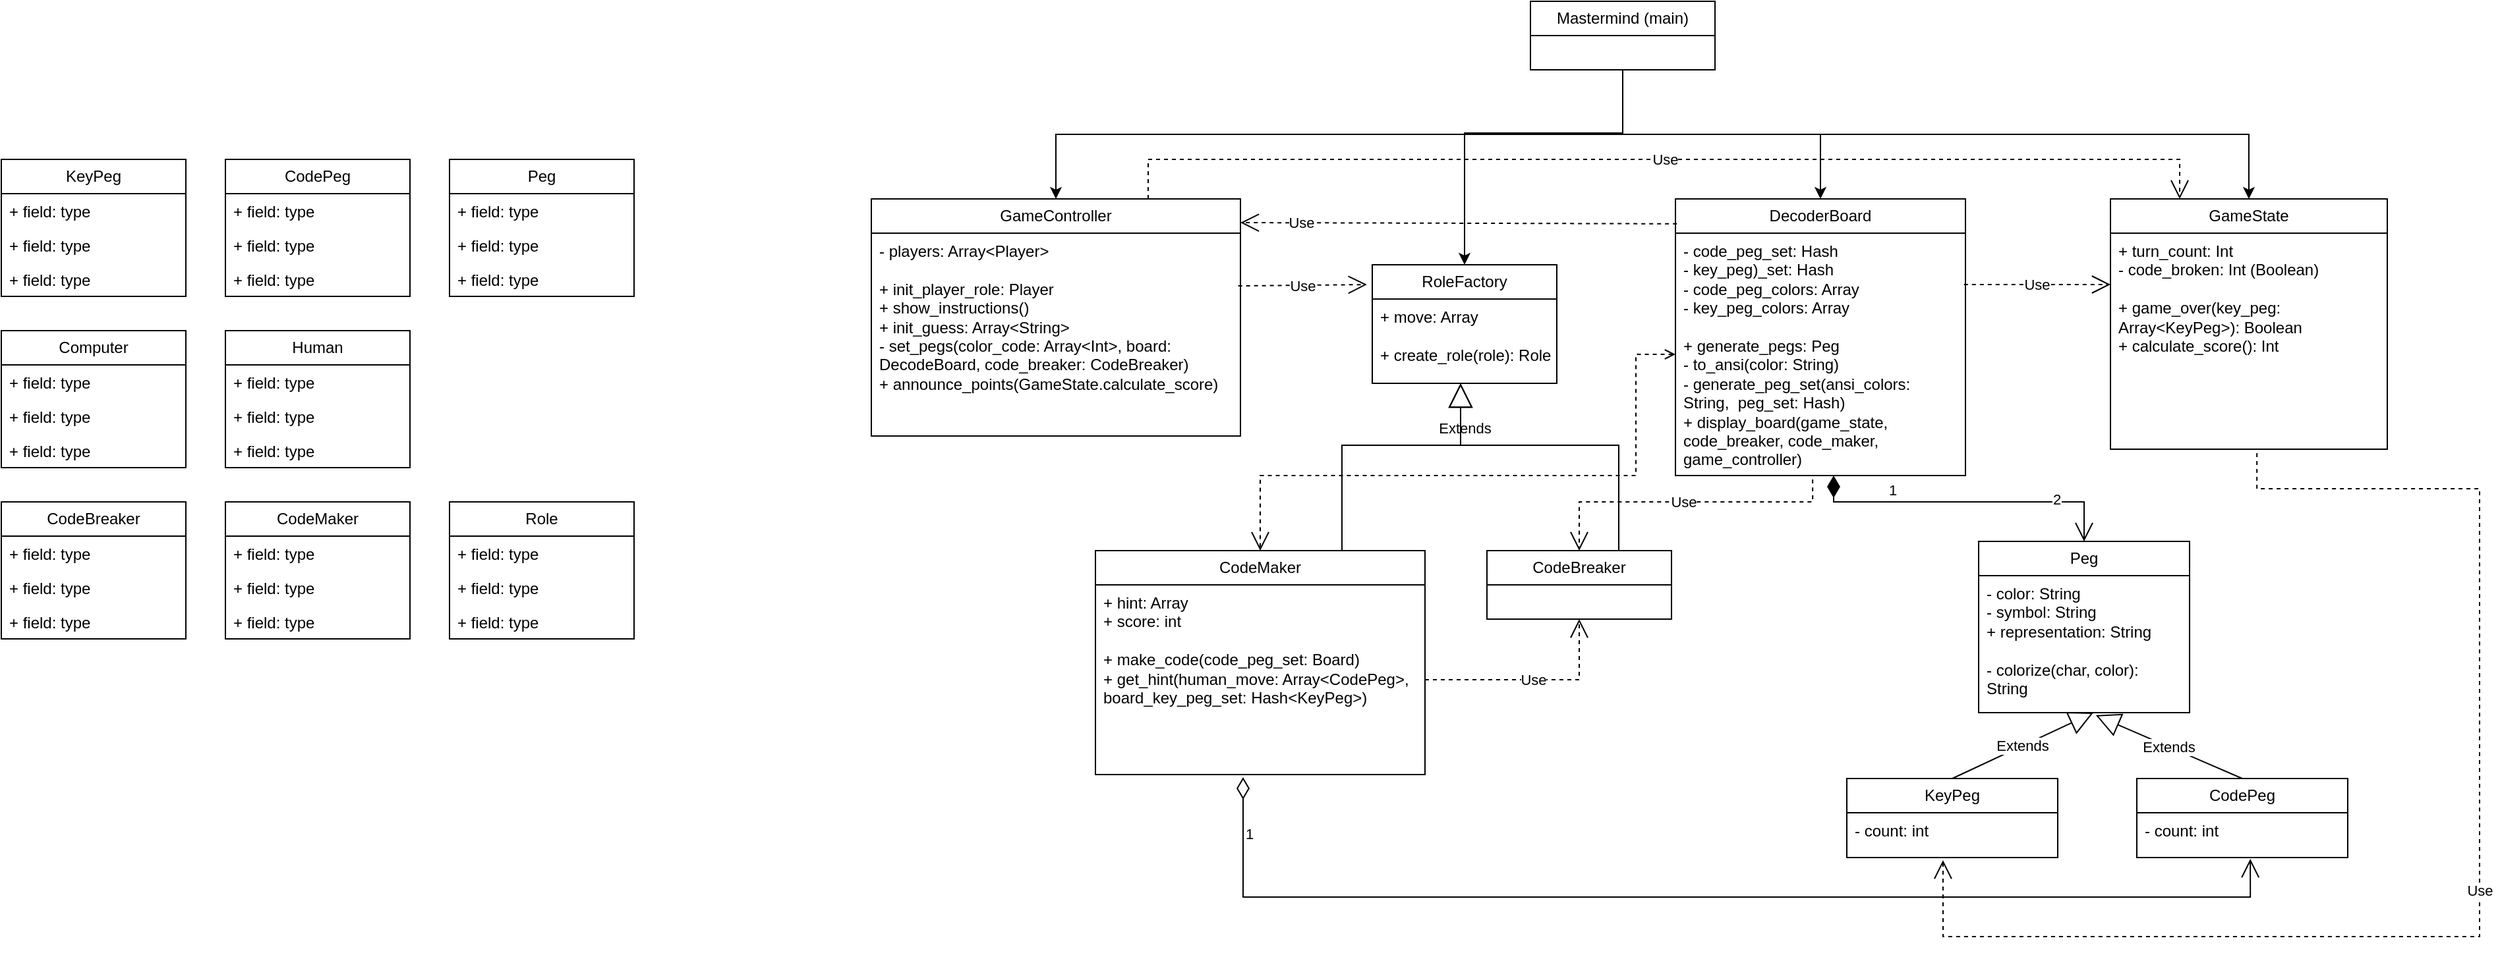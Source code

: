 <mxfile version="24.7.2" type="github">
  <diagram name="Page-1" id="ZshSO4ownrepfYjG7Jd_">
    <mxGraphModel dx="2603" dy="1588" grid="1" gridSize="10" guides="1" tooltips="1" connect="1" arrows="1" fold="1" page="1" pageScale="1" pageWidth="1169" pageHeight="827" math="0" shadow="0">
      <root>
        <mxCell id="0" />
        <mxCell id="1" parent="0" />
        <mxCell id="9Viv94U3JfG2chc9FHKo-1" value="Peg" style="swimlane;fontStyle=0;childLayout=stackLayout;horizontal=1;startSize=26;fillColor=none;horizontalStack=0;resizeParent=1;resizeParentMax=0;resizeLast=0;collapsible=1;marginBottom=0;whiteSpace=wrap;html=1;" parent="1" vertex="1">
          <mxGeometry x="-210" y="110" width="140" height="104" as="geometry" />
        </mxCell>
        <mxCell id="9Viv94U3JfG2chc9FHKo-2" value="+ field: type" style="text;strokeColor=none;fillColor=none;align=left;verticalAlign=top;spacingLeft=4;spacingRight=4;overflow=hidden;rotatable=0;points=[[0,0.5],[1,0.5]];portConstraint=eastwest;whiteSpace=wrap;html=1;" parent="9Viv94U3JfG2chc9FHKo-1" vertex="1">
          <mxGeometry y="26" width="140" height="26" as="geometry" />
        </mxCell>
        <mxCell id="9Viv94U3JfG2chc9FHKo-3" value="+ field: type" style="text;strokeColor=none;fillColor=none;align=left;verticalAlign=top;spacingLeft=4;spacingRight=4;overflow=hidden;rotatable=0;points=[[0,0.5],[1,0.5]];portConstraint=eastwest;whiteSpace=wrap;html=1;" parent="9Viv94U3JfG2chc9FHKo-1" vertex="1">
          <mxGeometry y="52" width="140" height="26" as="geometry" />
        </mxCell>
        <mxCell id="9Viv94U3JfG2chc9FHKo-4" value="+ field: type" style="text;strokeColor=none;fillColor=none;align=left;verticalAlign=top;spacingLeft=4;spacingRight=4;overflow=hidden;rotatable=0;points=[[0,0.5],[1,0.5]];portConstraint=eastwest;whiteSpace=wrap;html=1;" parent="9Viv94U3JfG2chc9FHKo-1" vertex="1">
          <mxGeometry y="78" width="140" height="26" as="geometry" />
        </mxCell>
        <mxCell id="9Viv94U3JfG2chc9FHKo-5" value="CodePeg" style="swimlane;fontStyle=0;childLayout=stackLayout;horizontal=1;startSize=26;fillColor=none;horizontalStack=0;resizeParent=1;resizeParentMax=0;resizeLast=0;collapsible=1;marginBottom=0;whiteSpace=wrap;html=1;" parent="1" vertex="1">
          <mxGeometry x="-380" y="110" width="140" height="104" as="geometry" />
        </mxCell>
        <mxCell id="9Viv94U3JfG2chc9FHKo-6" value="+ field: type" style="text;strokeColor=none;fillColor=none;align=left;verticalAlign=top;spacingLeft=4;spacingRight=4;overflow=hidden;rotatable=0;points=[[0,0.5],[1,0.5]];portConstraint=eastwest;whiteSpace=wrap;html=1;" parent="9Viv94U3JfG2chc9FHKo-5" vertex="1">
          <mxGeometry y="26" width="140" height="26" as="geometry" />
        </mxCell>
        <mxCell id="9Viv94U3JfG2chc9FHKo-7" value="+ field: type" style="text;strokeColor=none;fillColor=none;align=left;verticalAlign=top;spacingLeft=4;spacingRight=4;overflow=hidden;rotatable=0;points=[[0,0.5],[1,0.5]];portConstraint=eastwest;whiteSpace=wrap;html=1;" parent="9Viv94U3JfG2chc9FHKo-5" vertex="1">
          <mxGeometry y="52" width="140" height="26" as="geometry" />
        </mxCell>
        <mxCell id="9Viv94U3JfG2chc9FHKo-8" value="+ field: type" style="text;strokeColor=none;fillColor=none;align=left;verticalAlign=top;spacingLeft=4;spacingRight=4;overflow=hidden;rotatable=0;points=[[0,0.5],[1,0.5]];portConstraint=eastwest;whiteSpace=wrap;html=1;" parent="9Viv94U3JfG2chc9FHKo-5" vertex="1">
          <mxGeometry y="78" width="140" height="26" as="geometry" />
        </mxCell>
        <mxCell id="9Viv94U3JfG2chc9FHKo-9" value="KeyPeg" style="swimlane;fontStyle=0;childLayout=stackLayout;horizontal=1;startSize=26;fillColor=none;horizontalStack=0;resizeParent=1;resizeParentMax=0;resizeLast=0;collapsible=1;marginBottom=0;whiteSpace=wrap;html=1;" parent="1" vertex="1">
          <mxGeometry x="-550" y="110" width="140" height="104" as="geometry" />
        </mxCell>
        <mxCell id="9Viv94U3JfG2chc9FHKo-10" value="+ field: type" style="text;strokeColor=none;fillColor=none;align=left;verticalAlign=top;spacingLeft=4;spacingRight=4;overflow=hidden;rotatable=0;points=[[0,0.5],[1,0.5]];portConstraint=eastwest;whiteSpace=wrap;html=1;" parent="9Viv94U3JfG2chc9FHKo-9" vertex="1">
          <mxGeometry y="26" width="140" height="26" as="geometry" />
        </mxCell>
        <mxCell id="9Viv94U3JfG2chc9FHKo-11" value="+ field: type" style="text;strokeColor=none;fillColor=none;align=left;verticalAlign=top;spacingLeft=4;spacingRight=4;overflow=hidden;rotatable=0;points=[[0,0.5],[1,0.5]];portConstraint=eastwest;whiteSpace=wrap;html=1;" parent="9Viv94U3JfG2chc9FHKo-9" vertex="1">
          <mxGeometry y="52" width="140" height="26" as="geometry" />
        </mxCell>
        <mxCell id="9Viv94U3JfG2chc9FHKo-12" value="+ field: type" style="text;strokeColor=none;fillColor=none;align=left;verticalAlign=top;spacingLeft=4;spacingRight=4;overflow=hidden;rotatable=0;points=[[0,0.5],[1,0.5]];portConstraint=eastwest;whiteSpace=wrap;html=1;" parent="9Viv94U3JfG2chc9FHKo-9" vertex="1">
          <mxGeometry y="78" width="140" height="26" as="geometry" />
        </mxCell>
        <mxCell id="9Viv94U3JfG2chc9FHKo-13" value="GameController" style="swimlane;fontStyle=0;childLayout=stackLayout;horizontal=1;startSize=26;fillColor=none;horizontalStack=0;resizeParent=1;resizeParentMax=0;resizeLast=0;collapsible=1;marginBottom=0;whiteSpace=wrap;html=1;" parent="1" vertex="1">
          <mxGeometry x="110" y="140" width="280" height="180" as="geometry" />
        </mxCell>
        <mxCell id="9Viv94U3JfG2chc9FHKo-14" value="&lt;div&gt;- players: Array&amp;lt;Player&amp;gt;&lt;/div&gt;&lt;div&gt;&lt;br&gt;&lt;/div&gt;&lt;div&gt;+ init_player_role: Player&lt;/div&gt;&lt;div&gt;+ show_instructions()&lt;/div&gt;&lt;div&gt;+ init_guess: Array&amp;lt;String&amp;gt;&lt;/div&gt;&lt;div&gt;- set_pegs(color_code: Array&amp;lt;Int&amp;gt;, board: DecodeBoard, code_breaker: CodeBreaker)&lt;/div&gt;&lt;div&gt;+ announce_points(GameState.calculate_score)&lt;/div&gt;" style="text;strokeColor=none;fillColor=none;align=left;verticalAlign=top;spacingLeft=4;spacingRight=4;overflow=hidden;rotatable=0;points=[[0,0.5],[1,0.5]];portConstraint=eastwest;whiteSpace=wrap;html=1;" parent="9Viv94U3JfG2chc9FHKo-13" vertex="1">
          <mxGeometry y="26" width="280" height="154" as="geometry" />
        </mxCell>
        <mxCell id="9Viv94U3JfG2chc9FHKo-40" value="Human" style="swimlane;fontStyle=0;childLayout=stackLayout;horizontal=1;startSize=26;fillColor=none;horizontalStack=0;resizeParent=1;resizeParentMax=0;resizeLast=0;collapsible=1;marginBottom=0;whiteSpace=wrap;html=1;" parent="1" vertex="1">
          <mxGeometry x="-380" y="240" width="140" height="104" as="geometry" />
        </mxCell>
        <mxCell id="9Viv94U3JfG2chc9FHKo-41" value="+ field: type" style="text;strokeColor=none;fillColor=none;align=left;verticalAlign=top;spacingLeft=4;spacingRight=4;overflow=hidden;rotatable=0;points=[[0,0.5],[1,0.5]];portConstraint=eastwest;whiteSpace=wrap;html=1;" parent="9Viv94U3JfG2chc9FHKo-40" vertex="1">
          <mxGeometry y="26" width="140" height="26" as="geometry" />
        </mxCell>
        <mxCell id="9Viv94U3JfG2chc9FHKo-42" value="+ field: type" style="text;strokeColor=none;fillColor=none;align=left;verticalAlign=top;spacingLeft=4;spacingRight=4;overflow=hidden;rotatable=0;points=[[0,0.5],[1,0.5]];portConstraint=eastwest;whiteSpace=wrap;html=1;" parent="9Viv94U3JfG2chc9FHKo-40" vertex="1">
          <mxGeometry y="52" width="140" height="26" as="geometry" />
        </mxCell>
        <mxCell id="9Viv94U3JfG2chc9FHKo-43" value="+ field: type" style="text;strokeColor=none;fillColor=none;align=left;verticalAlign=top;spacingLeft=4;spacingRight=4;overflow=hidden;rotatable=0;points=[[0,0.5],[1,0.5]];portConstraint=eastwest;whiteSpace=wrap;html=1;" parent="9Viv94U3JfG2chc9FHKo-40" vertex="1">
          <mxGeometry y="78" width="140" height="26" as="geometry" />
        </mxCell>
        <mxCell id="9Viv94U3JfG2chc9FHKo-44" value="Computer" style="swimlane;fontStyle=0;childLayout=stackLayout;horizontal=1;startSize=26;fillColor=none;horizontalStack=0;resizeParent=1;resizeParentMax=0;resizeLast=0;collapsible=1;marginBottom=0;whiteSpace=wrap;html=1;" parent="1" vertex="1">
          <mxGeometry x="-550" y="240" width="140" height="104" as="geometry" />
        </mxCell>
        <mxCell id="9Viv94U3JfG2chc9FHKo-45" value="+ field: type" style="text;strokeColor=none;fillColor=none;align=left;verticalAlign=top;spacingLeft=4;spacingRight=4;overflow=hidden;rotatable=0;points=[[0,0.5],[1,0.5]];portConstraint=eastwest;whiteSpace=wrap;html=1;" parent="9Viv94U3JfG2chc9FHKo-44" vertex="1">
          <mxGeometry y="26" width="140" height="26" as="geometry" />
        </mxCell>
        <mxCell id="9Viv94U3JfG2chc9FHKo-46" value="+ field: type" style="text;strokeColor=none;fillColor=none;align=left;verticalAlign=top;spacingLeft=4;spacingRight=4;overflow=hidden;rotatable=0;points=[[0,0.5],[1,0.5]];portConstraint=eastwest;whiteSpace=wrap;html=1;" parent="9Viv94U3JfG2chc9FHKo-44" vertex="1">
          <mxGeometry y="52" width="140" height="26" as="geometry" />
        </mxCell>
        <mxCell id="9Viv94U3JfG2chc9FHKo-47" value="+ field: type" style="text;strokeColor=none;fillColor=none;align=left;verticalAlign=top;spacingLeft=4;spacingRight=4;overflow=hidden;rotatable=0;points=[[0,0.5],[1,0.5]];portConstraint=eastwest;whiteSpace=wrap;html=1;" parent="9Viv94U3JfG2chc9FHKo-44" vertex="1">
          <mxGeometry y="78" width="140" height="26" as="geometry" />
        </mxCell>
        <mxCell id="9Viv94U3JfG2chc9FHKo-72" style="edgeStyle=orthogonalEdgeStyle;rounded=0;orthogonalLoop=1;jettySize=auto;html=1;entryX=0.5;entryY=0;entryDx=0;entryDy=0;exitX=0.5;exitY=1;exitDx=0;exitDy=0;" parent="1" source="9Viv94U3JfG2chc9FHKo-48" target="9Viv94U3JfG2chc9FHKo-13" edge="1">
          <mxGeometry relative="1" as="geometry">
            <mxPoint x="561" y="62" as="sourcePoint" />
          </mxGeometry>
        </mxCell>
        <mxCell id="9Viv94U3JfG2chc9FHKo-48" value="Mastermind (main)" style="swimlane;fontStyle=0;childLayout=stackLayout;horizontal=1;startSize=26;fillColor=none;horizontalStack=0;resizeParent=1;resizeParentMax=0;resizeLast=0;collapsible=1;marginBottom=0;whiteSpace=wrap;html=1;" parent="1" vertex="1">
          <mxGeometry x="610" y="-10" width="140" height="52" as="geometry" />
        </mxCell>
        <mxCell id="9Viv94U3JfG2chc9FHKo-52" value="GameState" style="swimlane;fontStyle=0;childLayout=stackLayout;horizontal=1;startSize=26;fillColor=none;horizontalStack=0;resizeParent=1;resizeParentMax=0;resizeLast=0;collapsible=1;marginBottom=0;whiteSpace=wrap;html=1;" parent="1" vertex="1">
          <mxGeometry x="1050" y="140" width="210" height="190" as="geometry" />
        </mxCell>
        <mxCell id="9Viv94U3JfG2chc9FHKo-53" value="+ turn_count: Int&lt;div&gt;- code_broken: Int (Boolean)&lt;/div&gt;&lt;div&gt;&lt;br&gt;&lt;/div&gt;&lt;div&gt;+ game_over(key_peg: Array&amp;lt;KeyPeg&amp;gt;): Boolean&lt;/div&gt;&lt;div&gt;+ calculate_score(): Int&lt;/div&gt;&lt;div&gt;&lt;br&gt;&lt;/div&gt;" style="text;strokeColor=none;fillColor=none;align=left;verticalAlign=top;spacingLeft=4;spacingRight=4;overflow=hidden;rotatable=0;points=[[0,0.5],[1,0.5]];portConstraint=eastwest;whiteSpace=wrap;html=1;" parent="9Viv94U3JfG2chc9FHKo-52" vertex="1">
          <mxGeometry y="26" width="210" height="164" as="geometry" />
        </mxCell>
        <mxCell id="9Viv94U3JfG2chc9FHKo-56" value="DecoderBoard" style="swimlane;fontStyle=0;childLayout=stackLayout;horizontal=1;startSize=26;fillColor=none;horizontalStack=0;resizeParent=1;resizeParentMax=0;resizeLast=0;collapsible=1;marginBottom=0;whiteSpace=wrap;html=1;" parent="1" vertex="1">
          <mxGeometry x="720" y="140" width="220" height="210" as="geometry" />
        </mxCell>
        <mxCell id="9Viv94U3JfG2chc9FHKo-59" value="&lt;div&gt;- code_peg_set: Hash&lt;/div&gt;&lt;div&gt;- key_peg)_set: Hash&lt;/div&gt;&lt;div&gt;- code_peg_colors: Array&lt;/div&gt;&lt;div&gt;- key_peg_colors: Array&lt;/div&gt;&lt;div&gt;&lt;br&gt;&lt;/div&gt;+ generate_pegs: Peg&lt;div&gt;- to_ansi(color: String)&lt;/div&gt;&lt;div&gt;- generate_peg_set(ansi_colors: String,&amp;nbsp; peg_set: Hash)&lt;/div&gt;&lt;div&gt;+ display_board(game_state, code_breaker, code_maker, game_controller)&lt;/div&gt;" style="text;strokeColor=none;fillColor=none;align=left;verticalAlign=top;spacingLeft=4;spacingRight=4;overflow=hidden;rotatable=0;points=[[0,0.5],[1,0.5]];portConstraint=eastwest;whiteSpace=wrap;html=1;" parent="9Viv94U3JfG2chc9FHKo-56" vertex="1">
          <mxGeometry y="26" width="220" height="184" as="geometry" />
        </mxCell>
        <mxCell id="9Viv94U3JfG2chc9FHKo-60" value="CodeBreaker" style="swimlane;fontStyle=0;childLayout=stackLayout;horizontal=1;startSize=26;fillColor=none;horizontalStack=0;resizeParent=1;resizeParentMax=0;resizeLast=0;collapsible=1;marginBottom=0;whiteSpace=wrap;html=1;" parent="1" vertex="1">
          <mxGeometry x="-550" y="370" width="140" height="104" as="geometry" />
        </mxCell>
        <mxCell id="9Viv94U3JfG2chc9FHKo-61" value="+ field: type" style="text;strokeColor=none;fillColor=none;align=left;verticalAlign=top;spacingLeft=4;spacingRight=4;overflow=hidden;rotatable=0;points=[[0,0.5],[1,0.5]];portConstraint=eastwest;whiteSpace=wrap;html=1;" parent="9Viv94U3JfG2chc9FHKo-60" vertex="1">
          <mxGeometry y="26" width="140" height="26" as="geometry" />
        </mxCell>
        <mxCell id="9Viv94U3JfG2chc9FHKo-62" value="+ field: type" style="text;strokeColor=none;fillColor=none;align=left;verticalAlign=top;spacingLeft=4;spacingRight=4;overflow=hidden;rotatable=0;points=[[0,0.5],[1,0.5]];portConstraint=eastwest;whiteSpace=wrap;html=1;" parent="9Viv94U3JfG2chc9FHKo-60" vertex="1">
          <mxGeometry y="52" width="140" height="26" as="geometry" />
        </mxCell>
        <mxCell id="9Viv94U3JfG2chc9FHKo-63" value="+ field: type" style="text;strokeColor=none;fillColor=none;align=left;verticalAlign=top;spacingLeft=4;spacingRight=4;overflow=hidden;rotatable=0;points=[[0,0.5],[1,0.5]];portConstraint=eastwest;whiteSpace=wrap;html=1;" parent="9Viv94U3JfG2chc9FHKo-60" vertex="1">
          <mxGeometry y="78" width="140" height="26" as="geometry" />
        </mxCell>
        <mxCell id="9Viv94U3JfG2chc9FHKo-64" value="CodeMaker" style="swimlane;fontStyle=0;childLayout=stackLayout;horizontal=1;startSize=26;fillColor=none;horizontalStack=0;resizeParent=1;resizeParentMax=0;resizeLast=0;collapsible=1;marginBottom=0;whiteSpace=wrap;html=1;" parent="1" vertex="1">
          <mxGeometry x="-380" y="370" width="140" height="104" as="geometry" />
        </mxCell>
        <mxCell id="9Viv94U3JfG2chc9FHKo-65" value="+ field: type" style="text;strokeColor=none;fillColor=none;align=left;verticalAlign=top;spacingLeft=4;spacingRight=4;overflow=hidden;rotatable=0;points=[[0,0.5],[1,0.5]];portConstraint=eastwest;whiteSpace=wrap;html=1;" parent="9Viv94U3JfG2chc9FHKo-64" vertex="1">
          <mxGeometry y="26" width="140" height="26" as="geometry" />
        </mxCell>
        <mxCell id="9Viv94U3JfG2chc9FHKo-66" value="+ field: type" style="text;strokeColor=none;fillColor=none;align=left;verticalAlign=top;spacingLeft=4;spacingRight=4;overflow=hidden;rotatable=0;points=[[0,0.5],[1,0.5]];portConstraint=eastwest;whiteSpace=wrap;html=1;" parent="9Viv94U3JfG2chc9FHKo-64" vertex="1">
          <mxGeometry y="52" width="140" height="26" as="geometry" />
        </mxCell>
        <mxCell id="9Viv94U3JfG2chc9FHKo-67" value="+ field: type" style="text;strokeColor=none;fillColor=none;align=left;verticalAlign=top;spacingLeft=4;spacingRight=4;overflow=hidden;rotatable=0;points=[[0,0.5],[1,0.5]];portConstraint=eastwest;whiteSpace=wrap;html=1;" parent="9Viv94U3JfG2chc9FHKo-64" vertex="1">
          <mxGeometry y="78" width="140" height="26" as="geometry" />
        </mxCell>
        <mxCell id="9Viv94U3JfG2chc9FHKo-68" value="Role" style="swimlane;fontStyle=0;childLayout=stackLayout;horizontal=1;startSize=26;fillColor=none;horizontalStack=0;resizeParent=1;resizeParentMax=0;resizeLast=0;collapsible=1;marginBottom=0;whiteSpace=wrap;html=1;" parent="1" vertex="1">
          <mxGeometry x="-210" y="370" width="140" height="104" as="geometry" />
        </mxCell>
        <mxCell id="9Viv94U3JfG2chc9FHKo-69" value="+ field: type" style="text;strokeColor=none;fillColor=none;align=left;verticalAlign=top;spacingLeft=4;spacingRight=4;overflow=hidden;rotatable=0;points=[[0,0.5],[1,0.5]];portConstraint=eastwest;whiteSpace=wrap;html=1;" parent="9Viv94U3JfG2chc9FHKo-68" vertex="1">
          <mxGeometry y="26" width="140" height="26" as="geometry" />
        </mxCell>
        <mxCell id="9Viv94U3JfG2chc9FHKo-70" value="+ field: type" style="text;strokeColor=none;fillColor=none;align=left;verticalAlign=top;spacingLeft=4;spacingRight=4;overflow=hidden;rotatable=0;points=[[0,0.5],[1,0.5]];portConstraint=eastwest;whiteSpace=wrap;html=1;" parent="9Viv94U3JfG2chc9FHKo-68" vertex="1">
          <mxGeometry y="52" width="140" height="26" as="geometry" />
        </mxCell>
        <mxCell id="9Viv94U3JfG2chc9FHKo-71" value="+ field: type" style="text;strokeColor=none;fillColor=none;align=left;verticalAlign=top;spacingLeft=4;spacingRight=4;overflow=hidden;rotatable=0;points=[[0,0.5],[1,0.5]];portConstraint=eastwest;whiteSpace=wrap;html=1;" parent="9Viv94U3JfG2chc9FHKo-68" vertex="1">
          <mxGeometry y="78" width="140" height="26" as="geometry" />
        </mxCell>
        <mxCell id="9Viv94U3JfG2chc9FHKo-74" style="edgeStyle=orthogonalEdgeStyle;rounded=0;orthogonalLoop=1;jettySize=auto;html=1;entryX=0.5;entryY=0;entryDx=0;entryDy=0;exitX=0.5;exitY=1;exitDx=0;exitDy=0;" parent="1" source="9Viv94U3JfG2chc9FHKo-48" target="9Viv94U3JfG2chc9FHKo-52" edge="1">
          <mxGeometry relative="1" as="geometry">
            <mxPoint x="560.98" y="62" as="sourcePoint" />
            <mxPoint x="280" y="150" as="targetPoint" />
          </mxGeometry>
        </mxCell>
        <mxCell id="9Viv94U3JfG2chc9FHKo-81" value="1" style="endArrow=open;html=1;endSize=12;startArrow=diamondThin;startSize=14;startFill=1;align=left;verticalAlign=bottom;rounded=0;entryX=0.5;entryY=0;entryDx=0;entryDy=0;edgeStyle=orthogonalEdgeStyle;" parent="1" target="HHrogtNKA-sEMQ-f9Btd-13" edge="1">
          <mxGeometry x="-0.5" relative="1" as="geometry">
            <mxPoint x="840" y="350" as="sourcePoint" />
            <mxPoint x="270" y="390" as="targetPoint" />
            <mxPoint as="offset" />
            <Array as="points">
              <mxPoint x="840" y="370" />
              <mxPoint x="1030" y="370" />
            </Array>
          </mxGeometry>
        </mxCell>
        <mxCell id="9Viv94U3JfG2chc9FHKo-82" value="2" style="edgeLabel;html=1;align=center;verticalAlign=middle;resizable=0;points=[];" parent="9Viv94U3JfG2chc9FHKo-81" vertex="1" connectable="0">
          <mxGeometry x="0.576" y="2" relative="1" as="geometry">
            <mxPoint as="offset" />
          </mxGeometry>
        </mxCell>
        <mxCell id="9Viv94U3JfG2chc9FHKo-83" value="CodeMaker" style="swimlane;fontStyle=0;childLayout=stackLayout;horizontal=1;startSize=26;fillColor=none;horizontalStack=0;resizeParent=1;resizeParentMax=0;resizeLast=0;collapsible=1;marginBottom=0;whiteSpace=wrap;html=1;" parent="1" vertex="1">
          <mxGeometry x="280" y="407" width="250" height="170" as="geometry" />
        </mxCell>
        <mxCell id="9Viv94U3JfG2chc9FHKo-84" value="&lt;div&gt;+ hint: Array&lt;/div&gt;&lt;div&gt;+ score: int&lt;/div&gt;&lt;div&gt;&lt;br&gt;&lt;/div&gt;&lt;div&gt;+ make_code(code_peg_set: Board)&amp;nbsp;&lt;/div&gt;&lt;div&gt;+ get_hint(human_move: Array&amp;lt;CodePeg&amp;gt;, board_key_peg_set: Hash&amp;lt;KeyPeg&amp;gt;)&lt;/div&gt;" style="text;strokeColor=none;fillColor=none;align=left;verticalAlign=top;spacingLeft=4;spacingRight=4;overflow=hidden;rotatable=0;points=[[0,0.5],[1,0.5]];portConstraint=eastwest;whiteSpace=wrap;html=1;" parent="9Viv94U3JfG2chc9FHKo-83" vertex="1">
          <mxGeometry y="26" width="250" height="144" as="geometry" />
        </mxCell>
        <mxCell id="9Viv94U3JfG2chc9FHKo-89" value="RoleFactory" style="swimlane;fontStyle=0;childLayout=stackLayout;horizontal=1;startSize=26;fillColor=none;horizontalStack=0;resizeParent=1;resizeParentMax=0;resizeLast=0;collapsible=1;marginBottom=0;whiteSpace=wrap;html=1;" parent="1" vertex="1">
          <mxGeometry x="490" y="190" width="140" height="90" as="geometry" />
        </mxCell>
        <mxCell id="9Viv94U3JfG2chc9FHKo-90" value="&lt;div&gt;+ move: Array&lt;/div&gt;&lt;div&gt;&lt;br&gt;&lt;/div&gt;&lt;div&gt;+ create_role(role): Role&lt;/div&gt;" style="text;strokeColor=none;fillColor=none;align=left;verticalAlign=top;spacingLeft=4;spacingRight=4;overflow=hidden;rotatable=0;points=[[0,0.5],[1,0.5]];portConstraint=eastwest;whiteSpace=wrap;html=1;" parent="9Viv94U3JfG2chc9FHKo-89" vertex="1">
          <mxGeometry y="26" width="140" height="64" as="geometry" />
        </mxCell>
        <mxCell id="9Viv94U3JfG2chc9FHKo-95" value="CodeBreaker" style="swimlane;fontStyle=0;childLayout=stackLayout;horizontal=1;startSize=26;fillColor=none;horizontalStack=0;resizeParent=1;resizeParentMax=0;resizeLast=0;collapsible=1;marginBottom=0;whiteSpace=wrap;html=1;" parent="1" vertex="1">
          <mxGeometry x="577" y="407" width="140" height="52" as="geometry" />
        </mxCell>
        <mxCell id="9Viv94U3JfG2chc9FHKo-100" value="Extends" style="endArrow=block;endSize=16;endFill=0;html=1;rounded=0;edgeStyle=orthogonalEdgeStyle;exitX=0.5;exitY=0;exitDx=0;exitDy=0;" parent="1" source="9Viv94U3JfG2chc9FHKo-83" target="9Viv94U3JfG2chc9FHKo-90" edge="1">
          <mxGeometry x="0.757" y="-3" width="160" relative="1" as="geometry">
            <mxPoint x="417" y="527" as="sourcePoint" />
            <mxPoint x="557.98" y="278.984" as="targetPoint" />
            <Array as="points">
              <mxPoint x="467" y="327" />
              <mxPoint x="557" y="327" />
            </Array>
            <mxPoint as="offset" />
          </mxGeometry>
        </mxCell>
        <mxCell id="9Viv94U3JfG2chc9FHKo-101" value="" style="endArrow=block;endSize=16;endFill=0;html=1;rounded=0;edgeStyle=orthogonalEdgeStyle;exitX=0.5;exitY=0;exitDx=0;exitDy=0;" parent="1" source="9Viv94U3JfG2chc9FHKo-95" edge="1" target="9Viv94U3JfG2chc9FHKo-90">
          <mxGeometry width="160" relative="1" as="geometry">
            <mxPoint x="666" y="345" as="sourcePoint" />
            <mxPoint x="557" y="277" as="targetPoint" />
            <Array as="points">
              <mxPoint x="677" y="327" />
              <mxPoint x="557" y="327" />
            </Array>
          </mxGeometry>
        </mxCell>
        <mxCell id="9Viv94U3JfG2chc9FHKo-104" value="CodePeg" style="swimlane;fontStyle=0;childLayout=stackLayout;horizontal=1;startSize=26;fillColor=none;horizontalStack=0;resizeParent=1;resizeParentMax=0;resizeLast=0;collapsible=1;marginBottom=0;whiteSpace=wrap;html=1;" parent="1" vertex="1">
          <mxGeometry x="1070" y="580" width="160" height="60" as="geometry" />
        </mxCell>
        <mxCell id="9Viv94U3JfG2chc9FHKo-105" value="- count: int" style="text;strokeColor=none;fillColor=none;align=left;verticalAlign=top;spacingLeft=4;spacingRight=4;overflow=hidden;rotatable=0;points=[[0,0.5],[1,0.5]];portConstraint=eastwest;whiteSpace=wrap;html=1;" parent="9Viv94U3JfG2chc9FHKo-104" vertex="1">
          <mxGeometry y="26" width="160" height="34" as="geometry" />
        </mxCell>
        <mxCell id="HHrogtNKA-sEMQ-f9Btd-3" value="Use" style="endArrow=open;endSize=12;dashed=1;html=1;rounded=0;exitX=0.994;exitY=0.26;exitDx=0;exitDy=0;exitPerimeter=0;entryX=-0.029;entryY=0.167;entryDx=0;entryDy=0;entryPerimeter=0;" edge="1" parent="1" source="9Viv94U3JfG2chc9FHKo-14" target="9Viv94U3JfG2chc9FHKo-89">
          <mxGeometry width="160" relative="1" as="geometry">
            <mxPoint x="730" y="420" as="sourcePoint" />
            <mxPoint x="890" y="420" as="targetPoint" />
          </mxGeometry>
        </mxCell>
        <mxCell id="HHrogtNKA-sEMQ-f9Btd-4" style="edgeStyle=orthogonalEdgeStyle;rounded=0;orthogonalLoop=1;jettySize=auto;html=1;exitX=0.5;exitY=1;exitDx=0;exitDy=0;" edge="1" parent="1" source="9Viv94U3JfG2chc9FHKo-48" target="9Viv94U3JfG2chc9FHKo-89">
          <mxGeometry relative="1" as="geometry">
            <mxPoint x="560" y="62.988" as="sourcePoint" />
            <mxPoint x="280" y="150" as="targetPoint" />
            <Array as="points">
              <mxPoint x="680" y="90" />
              <mxPoint x="560" y="90" />
            </Array>
          </mxGeometry>
        </mxCell>
        <mxCell id="HHrogtNKA-sEMQ-f9Btd-5" style="edgeStyle=orthogonalEdgeStyle;rounded=0;orthogonalLoop=1;jettySize=auto;html=1;exitX=0.5;exitY=1;exitDx=0;exitDy=0;entryX=0.5;entryY=0;entryDx=0;entryDy=0;" edge="1" parent="1" source="9Viv94U3JfG2chc9FHKo-48" target="9Viv94U3JfG2chc9FHKo-56">
          <mxGeometry relative="1" as="geometry">
            <mxPoint x="560" y="62.988" as="sourcePoint" />
            <mxPoint x="570" y="150" as="targetPoint" />
          </mxGeometry>
        </mxCell>
        <mxCell id="HHrogtNKA-sEMQ-f9Btd-7" value="Use" style="endArrow=open;endSize=12;dashed=1;html=1;rounded=0;exitX=0.995;exitY=0.212;exitDx=0;exitDy=0;exitPerimeter=0;entryX=0;entryY=0.5;entryDx=0;entryDy=0;strokeColor=default;align=center;verticalAlign=middle;fontFamily=Helvetica;fontSize=11;fontColor=default;labelBackgroundColor=default;" edge="1" parent="1" source="9Viv94U3JfG2chc9FHKo-59">
          <mxGeometry width="160" relative="1" as="geometry">
            <mxPoint x="371" y="215" as="sourcePoint" />
            <mxPoint x="1050" y="205" as="targetPoint" />
          </mxGeometry>
        </mxCell>
        <mxCell id="HHrogtNKA-sEMQ-f9Btd-8" value="Use" style="endArrow=open;endSize=12;dashed=1;html=1;rounded=0;exitX=0.473;exitY=1.016;exitDx=0;exitDy=0;exitPerimeter=0;edgeStyle=orthogonalEdgeStyle;entryX=0.5;entryY=0;entryDx=0;entryDy=0;" edge="1" parent="1" source="9Viv94U3JfG2chc9FHKo-59" target="9Viv94U3JfG2chc9FHKo-95">
          <mxGeometry width="160" relative="1" as="geometry">
            <mxPoint x="949" y="215" as="sourcePoint" />
            <mxPoint x="770" y="580" as="targetPoint" />
            <Array as="points">
              <mxPoint x="824" y="370" />
              <mxPoint x="647" y="370" />
            </Array>
          </mxGeometry>
        </mxCell>
        <mxCell id="HHrogtNKA-sEMQ-f9Btd-9" value="" style="endArrow=open;endSize=12;dashed=1;html=1;rounded=0;exitX=0;exitY=0.5;exitDx=0;exitDy=0;edgeStyle=orthogonalEdgeStyle;entryX=0.5;entryY=0;entryDx=0;entryDy=0;startArrow=open;startFill=0;" edge="1" parent="1" source="9Viv94U3JfG2chc9FHKo-59" target="9Viv94U3JfG2chc9FHKo-83">
          <mxGeometry width="160" relative="1" as="geometry">
            <mxPoint x="834" y="363" as="sourcePoint" />
            <mxPoint x="657" y="417" as="targetPoint" />
            <Array as="points">
              <mxPoint x="690" y="258" />
              <mxPoint x="690" y="350" />
              <mxPoint x="405" y="350" />
            </Array>
          </mxGeometry>
        </mxCell>
        <mxCell id="HHrogtNKA-sEMQ-f9Btd-10" value="Use" style="endArrow=open;endSize=12;dashed=1;html=1;rounded=0;exitX=0.005;exitY=0.09;exitDx=0;exitDy=0;exitPerimeter=0;entryX=1;entryY=0.1;entryDx=0;entryDy=0;entryPerimeter=0;" edge="1" parent="1" source="9Viv94U3JfG2chc9FHKo-56" target="9Viv94U3JfG2chc9FHKo-13">
          <mxGeometry x="0.723" width="160" relative="1" as="geometry">
            <mxPoint x="371" y="215" as="sourcePoint" />
            <mxPoint x="496" y="215" as="targetPoint" />
            <mxPoint as="offset" />
          </mxGeometry>
        </mxCell>
        <mxCell id="HHrogtNKA-sEMQ-f9Btd-11" value="KeyPeg" style="swimlane;fontStyle=0;childLayout=stackLayout;horizontal=1;startSize=26;fillColor=none;horizontalStack=0;resizeParent=1;resizeParentMax=0;resizeLast=0;collapsible=1;marginBottom=0;whiteSpace=wrap;html=1;" vertex="1" parent="1">
          <mxGeometry x="850" y="580" width="160" height="60" as="geometry" />
        </mxCell>
        <mxCell id="HHrogtNKA-sEMQ-f9Btd-12" value="- count: int&lt;br&gt;&lt;div&gt;&lt;br&gt;&lt;/div&gt;" style="text;strokeColor=none;fillColor=none;align=left;verticalAlign=top;spacingLeft=4;spacingRight=4;overflow=hidden;rotatable=0;points=[[0,0.5],[1,0.5]];portConstraint=eastwest;whiteSpace=wrap;html=1;" vertex="1" parent="HHrogtNKA-sEMQ-f9Btd-11">
          <mxGeometry y="26" width="160" height="34" as="geometry" />
        </mxCell>
        <mxCell id="HHrogtNKA-sEMQ-f9Btd-13" value="Peg" style="swimlane;fontStyle=0;childLayout=stackLayout;horizontal=1;startSize=26;fillColor=none;horizontalStack=0;resizeParent=1;resizeParentMax=0;resizeLast=0;collapsible=1;marginBottom=0;whiteSpace=wrap;html=1;" vertex="1" parent="1">
          <mxGeometry x="950" y="400" width="160" height="130" as="geometry" />
        </mxCell>
        <mxCell id="HHrogtNKA-sEMQ-f9Btd-14" value="- color: String&lt;div&gt;- symbol: String&lt;/div&gt;&lt;div&gt;+ representation: String&lt;/div&gt;&lt;div&gt;&lt;br&gt;&lt;/div&gt;&lt;div&gt;- colorize(char, color): String&lt;/div&gt;" style="text;strokeColor=none;fillColor=none;align=left;verticalAlign=top;spacingLeft=4;spacingRight=4;overflow=hidden;rotatable=0;points=[[0,0.5],[1,0.5]];portConstraint=eastwest;whiteSpace=wrap;html=1;" vertex="1" parent="HHrogtNKA-sEMQ-f9Btd-13">
          <mxGeometry y="26" width="160" height="104" as="geometry" />
        </mxCell>
        <mxCell id="HHrogtNKA-sEMQ-f9Btd-17" value="Extends" style="endArrow=block;endSize=16;endFill=0;html=1;rounded=0;exitX=0.5;exitY=0;exitDx=0;exitDy=0;entryX=0.544;entryY=1;entryDx=0;entryDy=0;entryPerimeter=0;" edge="1" parent="1" source="HHrogtNKA-sEMQ-f9Btd-11" target="HHrogtNKA-sEMQ-f9Btd-14">
          <mxGeometry width="160" relative="1" as="geometry">
            <mxPoint x="630" y="410" as="sourcePoint" />
            <mxPoint x="790" y="410" as="targetPoint" />
          </mxGeometry>
        </mxCell>
        <mxCell id="HHrogtNKA-sEMQ-f9Btd-18" value="Extends" style="endArrow=block;endSize=16;endFill=0;html=1;rounded=0;exitX=0.5;exitY=0;exitDx=0;exitDy=0;entryX=0.556;entryY=1.019;entryDx=0;entryDy=0;entryPerimeter=0;" edge="1" parent="1" source="9Viv94U3JfG2chc9FHKo-104" target="HHrogtNKA-sEMQ-f9Btd-14">
          <mxGeometry width="160" relative="1" as="geometry">
            <mxPoint x="940" y="590" as="sourcePoint" />
            <mxPoint x="1047" y="540" as="targetPoint" />
          </mxGeometry>
        </mxCell>
        <mxCell id="HHrogtNKA-sEMQ-f9Btd-19" value="Use" style="endArrow=open;endSize=12;dashed=1;html=1;rounded=0;exitX=0.529;exitY=1.018;exitDx=0;exitDy=0;exitPerimeter=0;strokeColor=default;align=center;verticalAlign=middle;fontFamily=Helvetica;fontSize=11;fontColor=default;labelBackgroundColor=default;edgeStyle=orthogonalEdgeStyle;entryX=0.456;entryY=1.059;entryDx=0;entryDy=0;entryPerimeter=0;" edge="1" parent="1" source="9Viv94U3JfG2chc9FHKo-53" target="HHrogtNKA-sEMQ-f9Btd-12">
          <mxGeometry width="160" relative="1" as="geometry">
            <mxPoint x="949" y="215" as="sourcePoint" />
            <mxPoint x="1130" y="470" as="targetPoint" />
            <Array as="points">
              <mxPoint x="1161" y="360" />
              <mxPoint x="1330" y="360" />
              <mxPoint x="1330" y="700" />
              <mxPoint x="923" y="700" />
            </Array>
          </mxGeometry>
        </mxCell>
        <mxCell id="HHrogtNKA-sEMQ-f9Btd-20" value="1" style="endArrow=open;html=1;endSize=12;startArrow=diamondThin;startSize=14;startFill=0;edgeStyle=orthogonalEdgeStyle;align=left;verticalAlign=bottom;rounded=0;exitX=0.448;exitY=1.014;exitDx=0;exitDy=0;exitPerimeter=0;entryX=0.538;entryY=1.029;entryDx=0;entryDy=0;entryPerimeter=0;" edge="1" parent="1" source="9Viv94U3JfG2chc9FHKo-84" target="9Viv94U3JfG2chc9FHKo-105">
          <mxGeometry x="-0.882" relative="1" as="geometry">
            <mxPoint x="630" y="360" as="sourcePoint" />
            <mxPoint x="790" y="360" as="targetPoint" />
            <Array as="points">
              <mxPoint x="392" y="670" />
              <mxPoint x="1156" y="670" />
            </Array>
            <mxPoint as="offset" />
          </mxGeometry>
        </mxCell>
        <mxCell id="HHrogtNKA-sEMQ-f9Btd-22" value="Use" style="endArrow=open;endSize=12;dashed=1;html=1;rounded=0;exitX=1;exitY=0.5;exitDx=0;exitDy=0;entryX=0.5;entryY=1;entryDx=0;entryDy=0;edgeStyle=orthogonalEdgeStyle;" edge="1" parent="1" source="9Viv94U3JfG2chc9FHKo-84" target="9Viv94U3JfG2chc9FHKo-95">
          <mxGeometry width="160" relative="1" as="geometry">
            <mxPoint x="630" y="360" as="sourcePoint" />
            <mxPoint x="790" y="360" as="targetPoint" />
          </mxGeometry>
        </mxCell>
        <mxCell id="HHrogtNKA-sEMQ-f9Btd-23" value="Use" style="endArrow=open;endSize=12;dashed=1;html=1;rounded=0;exitX=0.75;exitY=0;exitDx=0;exitDy=0;edgeStyle=orthogonalEdgeStyle;entryX=0.25;entryY=0;entryDx=0;entryDy=0;" edge="1" parent="1" source="9Viv94U3JfG2chc9FHKo-13" target="9Viv94U3JfG2chc9FHKo-52">
          <mxGeometry width="160" relative="1" as="geometry">
            <mxPoint x="834" y="363" as="sourcePoint" />
            <mxPoint x="657" y="417" as="targetPoint" />
            <Array as="points">
              <mxPoint x="320" y="110" />
              <mxPoint x="1103" y="110" />
            </Array>
          </mxGeometry>
        </mxCell>
      </root>
    </mxGraphModel>
  </diagram>
</mxfile>
